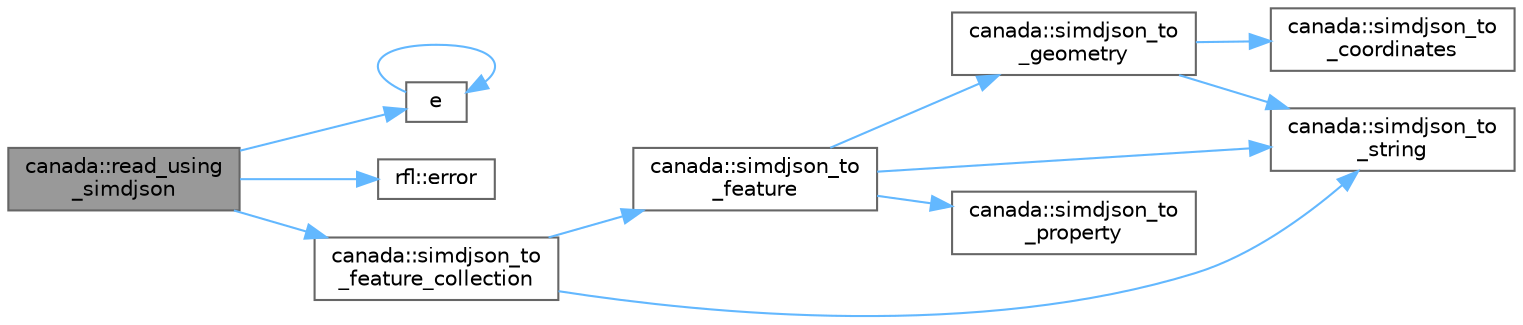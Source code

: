 digraph "canada::read_using_simdjson"
{
 // LATEX_PDF_SIZE
  bgcolor="transparent";
  edge [fontname=Helvetica,fontsize=10,labelfontname=Helvetica,labelfontsize=10];
  node [fontname=Helvetica,fontsize=10,shape=box,height=0.2,width=0.4];
  rankdir="LR";
  Node1 [id="Node000001",label="canada::read_using\l_simdjson",height=0.2,width=0.4,color="gray40", fillcolor="grey60", style="filled", fontcolor="black",tooltip=" "];
  Node1 -> Node2 [id="edge1_Node000001_Node000002",color="steelblue1",style="solid",tooltip=" "];
  Node2 [id="Node000002",label="e",height=0.2,width=0.4,color="grey40", fillcolor="white", style="filled",URL="$_cwise__array__power__array_8cpp.html#a9cb86ff854760bf91a154f2724a9101d",tooltip=" "];
  Node2 -> Node2 [id="edge2_Node000002_Node000002",color="steelblue1",style="solid",tooltip=" "];
  Node1 -> Node3 [id="edge3_Node000001_Node000003",color="steelblue1",style="solid",tooltip=" "];
  Node3 [id="Node000003",label="rfl::error",height=0.2,width=0.4,color="grey40", fillcolor="white", style="filled",URL="$namespacerfl.html#a6625864c6c297dfdc3d3c3ee3181dd8c",tooltip="Shorthand for unexpected error."];
  Node1 -> Node4 [id="edge4_Node000001_Node000004",color="steelblue1",style="solid",tooltip=" "];
  Node4 [id="Node000004",label="canada::simdjson_to\l_feature_collection",height=0.2,width=0.4,color="grey40", fillcolor="white", style="filled",URL="$namespacecanada.html#aa66c9530fa844637054429f38523e748",tooltip=" "];
  Node4 -> Node5 [id="edge5_Node000004_Node000005",color="steelblue1",style="solid",tooltip=" "];
  Node5 [id="Node000005",label="canada::simdjson_to\l_feature",height=0.2,width=0.4,color="grey40", fillcolor="white", style="filled",URL="$namespacecanada.html#af69f19a273921ea591ba2ec1c1752a75",tooltip=" "];
  Node5 -> Node6 [id="edge6_Node000005_Node000006",color="steelblue1",style="solid",tooltip=" "];
  Node6 [id="Node000006",label="canada::simdjson_to\l_geometry",height=0.2,width=0.4,color="grey40", fillcolor="white", style="filled",URL="$namespacecanada.html#ab2e91bc293fc8f89b50ad15b60e2d61e",tooltip=" "];
  Node6 -> Node7 [id="edge7_Node000006_Node000007",color="steelblue1",style="solid",tooltip=" "];
  Node7 [id="Node000007",label="canada::simdjson_to\l_coordinates",height=0.2,width=0.4,color="grey40", fillcolor="white", style="filled",URL="$namespacecanada.html#a69b82990b0b882030b7fe2678b85f39c",tooltip=" "];
  Node6 -> Node8 [id="edge8_Node000006_Node000008",color="steelblue1",style="solid",tooltip=" "];
  Node8 [id="Node000008",label="canada::simdjson_to\l_string",height=0.2,width=0.4,color="grey40", fillcolor="white", style="filled",URL="$namespacecanada.html#a1751b59df44a2e5f294e5c34334dfcb9",tooltip=" "];
  Node5 -> Node9 [id="edge9_Node000005_Node000009",color="steelblue1",style="solid",tooltip=" "];
  Node9 [id="Node000009",label="canada::simdjson_to\l_property",height=0.2,width=0.4,color="grey40", fillcolor="white", style="filled",URL="$namespacecanada.html#a0a06afecdb456d67b9650be864a07c90",tooltip=" "];
  Node5 -> Node8 [id="edge10_Node000005_Node000008",color="steelblue1",style="solid",tooltip=" "];
  Node4 -> Node8 [id="edge11_Node000004_Node000008",color="steelblue1",style="solid",tooltip=" "];
}
